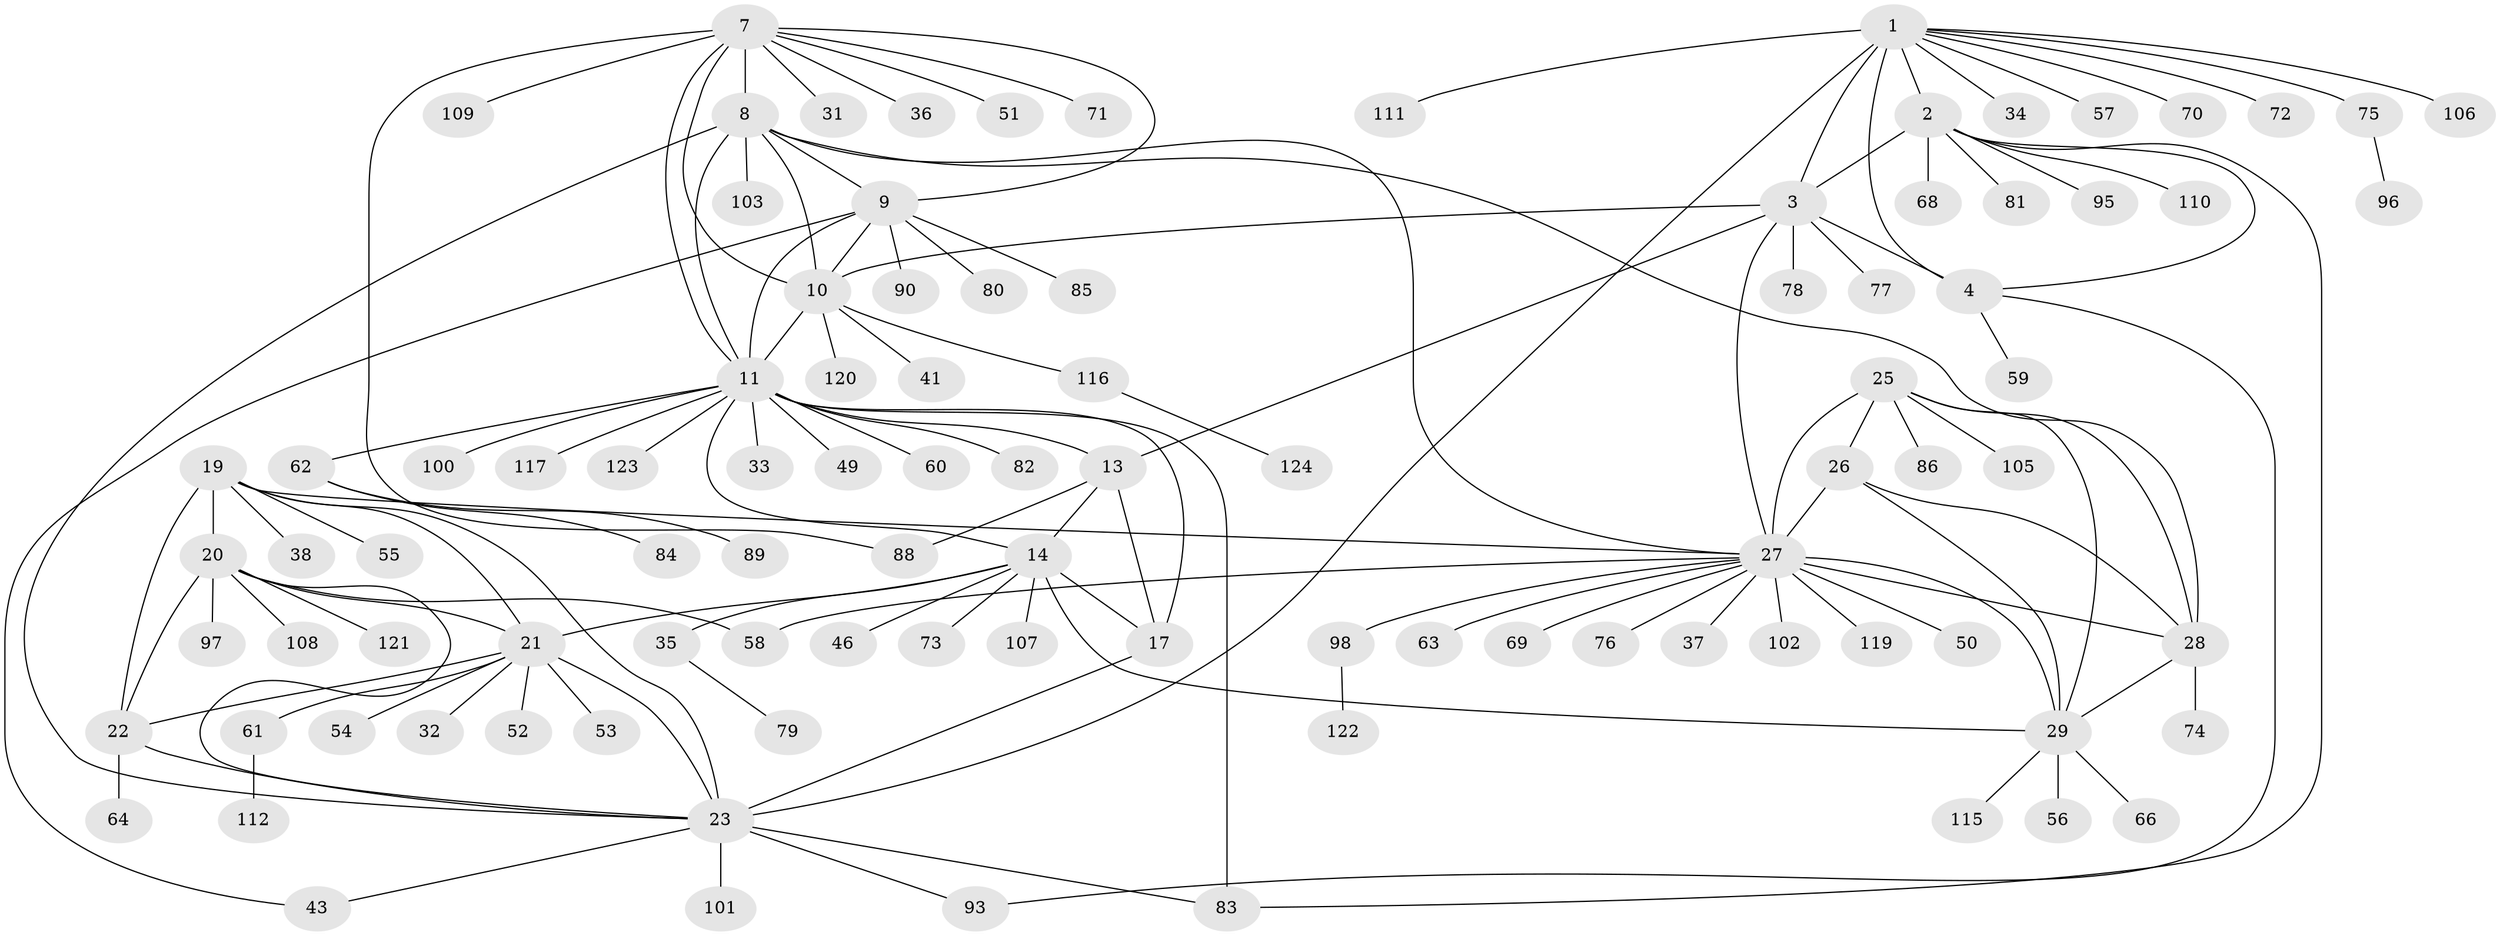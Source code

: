 // original degree distribution, {10: 0.04, 11: 0.016, 9: 0.024, 7: 0.024, 8: 0.056, 12: 0.024, 6: 0.024, 5: 0.024, 14: 0.008, 1: 0.6, 2: 0.136, 3: 0.016, 4: 0.008}
// Generated by graph-tools (version 1.1) at 2025/11/02/27/25 16:11:35]
// undirected, 98 vertices, 135 edges
graph export_dot {
graph [start="1"]
  node [color=gray90,style=filled];
  1 [super="+5"];
  2 [super="+47"];
  3 [super="+6"];
  4 [super="+39"];
  7 [super="+104"];
  8 [super="+40"];
  9 [super="+113"];
  10 [super="+12"];
  11 [super="+16"];
  13 [super="+48"];
  14 [super="+15"];
  17 [super="+18"];
  19 [super="+24"];
  20 [super="+87"];
  21 [super="+42"];
  22;
  23 [super="+67"];
  25 [super="+92"];
  26;
  27 [super="+30"];
  28 [super="+45"];
  29 [super="+65"];
  31;
  32;
  33;
  34;
  35 [super="+44"];
  36;
  37;
  38;
  41;
  43;
  46;
  49;
  50;
  51;
  52;
  53;
  54;
  55;
  56;
  57;
  58;
  59;
  60;
  61 [super="+118"];
  62 [super="+99"];
  63 [super="+125"];
  64;
  66;
  68;
  69;
  70;
  71;
  72;
  73;
  74;
  75 [super="+94"];
  76;
  77;
  78;
  79 [super="+91"];
  80;
  81;
  82;
  83 [super="+114"];
  84;
  85;
  86;
  88;
  89;
  90;
  93;
  95;
  96;
  97;
  98;
  100;
  101;
  102;
  103;
  105;
  106;
  107;
  108;
  109;
  110;
  111;
  112;
  115;
  116;
  117;
  119;
  120;
  121;
  122;
  123;
  124;
  1 -- 2 [weight=2];
  1 -- 3 [weight=4];
  1 -- 4 [weight=2];
  1 -- 23;
  1 -- 70;
  1 -- 75;
  1 -- 106;
  1 -- 111;
  1 -- 34;
  1 -- 72;
  1 -- 57;
  2 -- 3 [weight=2];
  2 -- 4;
  2 -- 68;
  2 -- 81;
  2 -- 95;
  2 -- 110;
  2 -- 83;
  3 -- 4 [weight=2];
  3 -- 13 [weight=2];
  3 -- 27;
  3 -- 10;
  3 -- 77;
  3 -- 78;
  4 -- 59;
  4 -- 93;
  7 -- 8;
  7 -- 9;
  7 -- 10 [weight=2];
  7 -- 11;
  7 -- 31;
  7 -- 36;
  7 -- 51;
  7 -- 71;
  7 -- 88;
  7 -- 109;
  8 -- 9;
  8 -- 10 [weight=2];
  8 -- 11;
  8 -- 23;
  8 -- 103;
  8 -- 27;
  8 -- 28;
  9 -- 10 [weight=2];
  9 -- 11;
  9 -- 43;
  9 -- 80;
  9 -- 85;
  9 -- 90;
  10 -- 11 [weight=2];
  10 -- 120;
  10 -- 116;
  10 -- 41;
  11 -- 33;
  11 -- 49;
  11 -- 82;
  11 -- 83;
  11 -- 100;
  11 -- 13;
  11 -- 14 [weight=2];
  11 -- 17 [weight=2];
  11 -- 117;
  11 -- 123;
  11 -- 60;
  11 -- 62;
  13 -- 14 [weight=2];
  13 -- 17 [weight=2];
  13 -- 88;
  14 -- 17 [weight=4];
  14 -- 21;
  14 -- 107;
  14 -- 35;
  14 -- 73;
  14 -- 46;
  14 -- 29;
  17 -- 23;
  19 -- 20 [weight=2];
  19 -- 21 [weight=2];
  19 -- 22 [weight=2];
  19 -- 23 [weight=2];
  19 -- 27;
  19 -- 38;
  19 -- 55;
  20 -- 21;
  20 -- 22;
  20 -- 23;
  20 -- 58;
  20 -- 97;
  20 -- 108;
  20 -- 121;
  21 -- 22;
  21 -- 23;
  21 -- 32;
  21 -- 52;
  21 -- 53;
  21 -- 54;
  21 -- 61;
  22 -- 23;
  22 -- 64;
  23 -- 43;
  23 -- 83;
  23 -- 93;
  23 -- 101;
  25 -- 26;
  25 -- 27 [weight=2];
  25 -- 28;
  25 -- 29;
  25 -- 86;
  25 -- 105;
  26 -- 27 [weight=2];
  26 -- 28;
  26 -- 29;
  27 -- 28 [weight=2];
  27 -- 29 [weight=2];
  27 -- 63;
  27 -- 98;
  27 -- 58;
  27 -- 69;
  27 -- 37;
  27 -- 102;
  27 -- 76;
  27 -- 50;
  27 -- 119;
  28 -- 29;
  28 -- 74;
  29 -- 56;
  29 -- 66;
  29 -- 115;
  35 -- 79;
  61 -- 112;
  62 -- 84;
  62 -- 89;
  75 -- 96;
  98 -- 122;
  116 -- 124;
}
